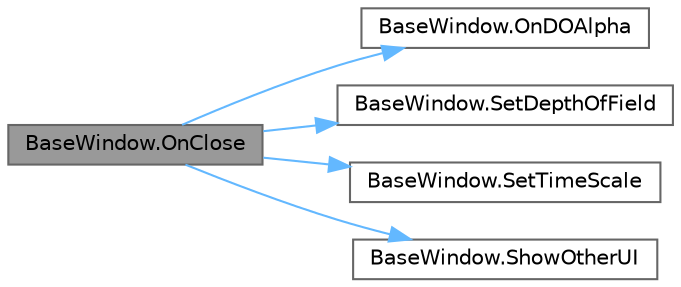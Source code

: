 digraph "BaseWindow.OnClose"
{
 // LATEX_PDF_SIZE
  bgcolor="transparent";
  edge [fontname=Helvetica,fontsize=10,labelfontname=Helvetica,labelfontsize=10];
  node [fontname=Helvetica,fontsize=10,shape=box,height=0.2,width=0.4];
  rankdir="LR";
  Node1 [id="Node000001",label="BaseWindow.OnClose",height=0.2,width=0.4,color="gray40", fillcolor="grey60", style="filled", fontcolor="black",tooltip=" "];
  Node1 -> Node2 [id="edge5_Node000001_Node000002",color="steelblue1",style="solid",tooltip=" "];
  Node2 [id="Node000002",label="BaseWindow.OnDOAlpha",height=0.2,width=0.4,color="grey40", fillcolor="white", style="filled",URL="$class_base_window.html#ada6a48bce6e97ca1c72aa2dd0002548d",tooltip=" "];
  Node1 -> Node3 [id="edge6_Node000001_Node000003",color="steelblue1",style="solid",tooltip=" "];
  Node3 [id="Node000003",label="BaseWindow.SetDepthOfField",height=0.2,width=0.4,color="grey40", fillcolor="white", style="filled",URL="$class_base_window.html#ad74eda284bff9ce1afd3a56469323d75",tooltip=" "];
  Node1 -> Node4 [id="edge7_Node000001_Node000004",color="steelblue1",style="solid",tooltip=" "];
  Node4 [id="Node000004",label="BaseWindow.SetTimeScale",height=0.2,width=0.4,color="grey40", fillcolor="white", style="filled",URL="$class_base_window.html#a785cd5968c10a476229d1df761ccd3ae",tooltip=" "];
  Node1 -> Node5 [id="edge8_Node000001_Node000005",color="steelblue1",style="solid",tooltip=" "];
  Node5 [id="Node000005",label="BaseWindow.ShowOtherUI",height=0.2,width=0.4,color="grey40", fillcolor="white", style="filled",URL="$class_base_window.html#acd2499f1b2e9d267a5e6e143ebc89dc5",tooltip=" "];
}

